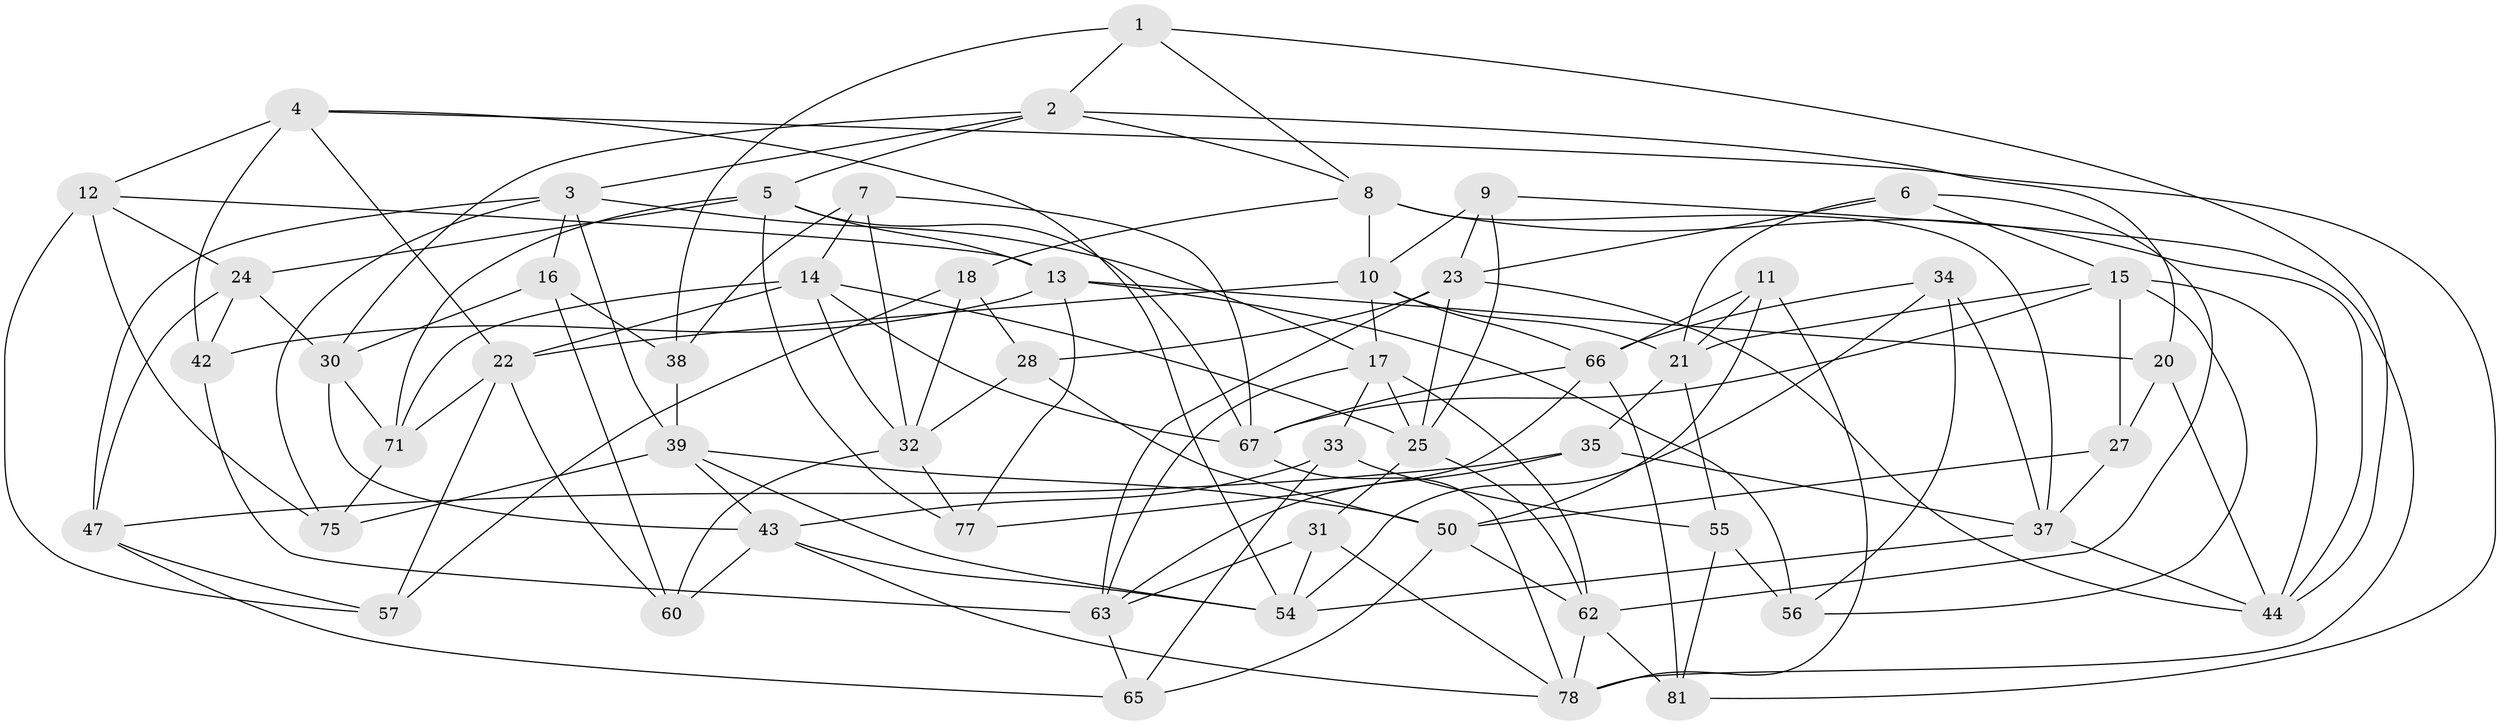 // original degree distribution, {4: 1.0}
// Generated by graph-tools (version 1.1) at 2025/11/02/27/25 16:11:45]
// undirected, 55 vertices, 138 edges
graph export_dot {
graph [start="1"]
  node [color=gray90,style=filled];
  1;
  2 [super="+19"];
  3 [super="+61"];
  4 [super="+52"];
  5 [super="+36"];
  6;
  7;
  8 [super="+83"];
  9;
  10 [super="+51"];
  11;
  12 [super="+49"];
  13 [super="+69"];
  14 [super="+45"];
  15 [super="+53"];
  16;
  17 [super="+29"];
  18;
  20;
  21 [super="+59"];
  22 [super="+26"];
  23 [super="+41"];
  24 [super="+74"];
  25 [super="+40"];
  27;
  28;
  30 [super="+64"];
  31;
  32 [super="+80"];
  33;
  34;
  35;
  37 [super="+79"];
  38;
  39 [super="+46"];
  42;
  43 [super="+58"];
  44 [super="+68"];
  47 [super="+48"];
  50 [super="+76"];
  54 [super="+84"];
  55;
  56;
  57;
  60;
  62 [super="+70"];
  63 [super="+82"];
  65;
  66 [super="+73"];
  67 [super="+72"];
  71 [super="+85"];
  75;
  77;
  78 [super="+86"];
  81;
  1 -- 38;
  1 -- 8;
  1 -- 2;
  1 -- 44;
  2 -- 5;
  2 -- 3;
  2 -- 20;
  2 -- 30;
  2 -- 8;
  3 -- 39;
  3 -- 17;
  3 -- 16;
  3 -- 75;
  3 -- 47;
  4 -- 42;
  4 -- 81;
  4 -- 12 [weight=2];
  4 -- 54;
  4 -- 22;
  5 -- 77;
  5 -- 13;
  5 -- 24;
  5 -- 67;
  5 -- 71;
  6 -- 15;
  6 -- 23;
  6 -- 21;
  6 -- 62;
  7 -- 14;
  7 -- 38;
  7 -- 67;
  7 -- 32;
  8 -- 18;
  8 -- 10;
  8 -- 44;
  8 -- 37;
  9 -- 25;
  9 -- 78;
  9 -- 23;
  9 -- 10;
  10 -- 21;
  10 -- 22;
  10 -- 17;
  10 -- 66;
  11 -- 21;
  11 -- 50;
  11 -- 78;
  11 -- 66;
  12 -- 75;
  12 -- 24;
  12 -- 57;
  12 -- 13;
  13 -- 56;
  13 -- 77;
  13 -- 20;
  13 -- 42;
  14 -- 67;
  14 -- 25;
  14 -- 32;
  14 -- 71;
  14 -- 22;
  15 -- 21;
  15 -- 56;
  15 -- 67;
  15 -- 27;
  15 -- 44;
  16 -- 60;
  16 -- 38;
  16 -- 30;
  17 -- 33;
  17 -- 62;
  17 -- 25;
  17 -- 63;
  18 -- 28;
  18 -- 32;
  18 -- 57;
  20 -- 27;
  20 -- 44;
  21 -- 35;
  21 -- 55;
  22 -- 71;
  22 -- 60;
  22 -- 57;
  23 -- 25;
  23 -- 63;
  23 -- 28;
  23 -- 44;
  24 -- 30;
  24 -- 42;
  24 -- 47 [weight=2];
  25 -- 31;
  25 -- 62;
  27 -- 37;
  27 -- 50;
  28 -- 50;
  28 -- 32;
  30 -- 71 [weight=2];
  30 -- 43;
  31 -- 63;
  31 -- 54;
  31 -- 78;
  32 -- 77;
  32 -- 60;
  33 -- 65;
  33 -- 55;
  33 -- 43;
  34 -- 37;
  34 -- 54;
  34 -- 56;
  34 -- 66;
  35 -- 47;
  35 -- 37;
  35 -- 63;
  37 -- 44;
  37 -- 54;
  38 -- 39;
  39 -- 43;
  39 -- 75;
  39 -- 54;
  39 -- 50;
  42 -- 63;
  43 -- 60;
  43 -- 78;
  43 -- 54;
  47 -- 57;
  47 -- 65;
  50 -- 65;
  50 -- 62;
  55 -- 56;
  55 -- 81;
  62 -- 81;
  62 -- 78;
  63 -- 65;
  66 -- 81;
  66 -- 77;
  66 -- 67;
  67 -- 78;
  71 -- 75;
}

